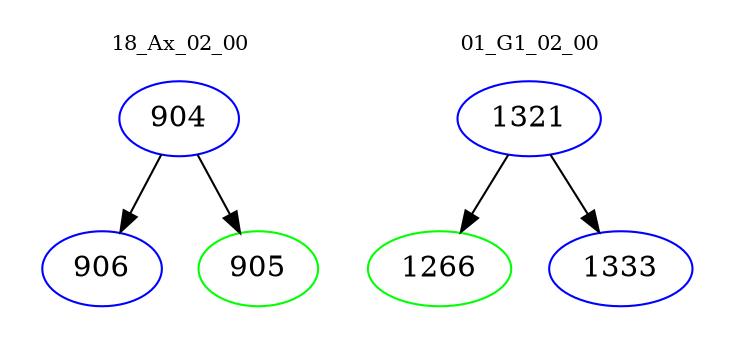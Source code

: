digraph{
subgraph cluster_0 {
color = white
label = "18_Ax_02_00";
fontsize=10;
T0_904 [label="904", color="blue"]
T0_904 -> T0_906 [color="black"]
T0_906 [label="906", color="blue"]
T0_904 -> T0_905 [color="black"]
T0_905 [label="905", color="green"]
}
subgraph cluster_1 {
color = white
label = "01_G1_02_00";
fontsize=10;
T1_1321 [label="1321", color="blue"]
T1_1321 -> T1_1266 [color="black"]
T1_1266 [label="1266", color="green"]
T1_1321 -> T1_1333 [color="black"]
T1_1333 [label="1333", color="blue"]
}
}
